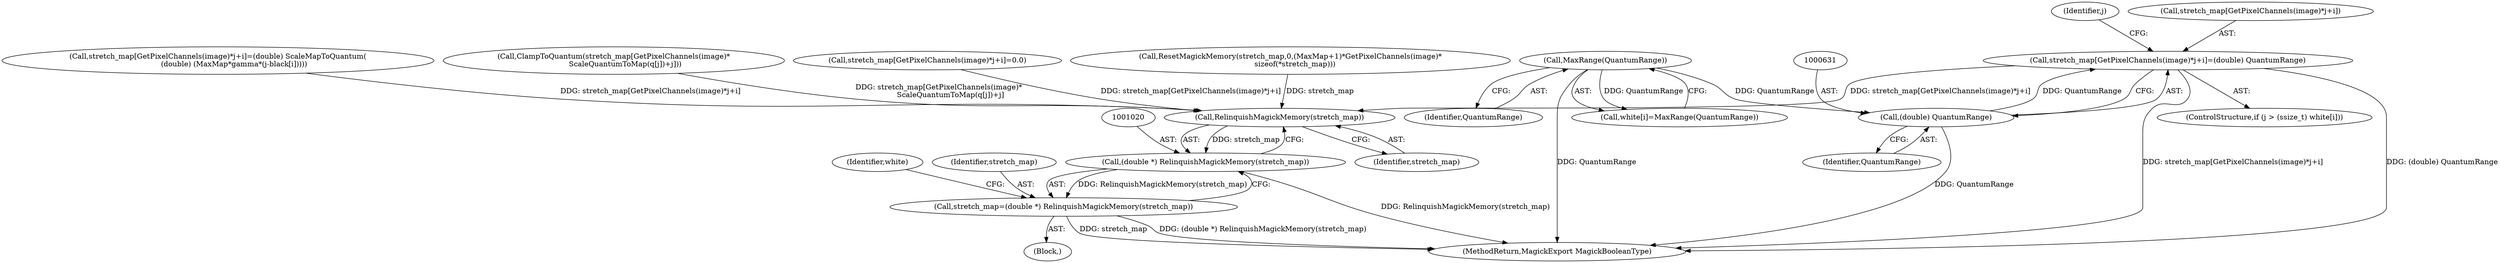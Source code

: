 digraph "0_ImageMagick_1cc6f0ccc92c20c7cab6c4a7335daf29c91f0d8e@array" {
"1000621" [label="(Call,stretch_map[GetPixelChannels(image)*j+i]=(double) QuantumRange)"];
"1000630" [label="(Call,(double) QuantumRange)"];
"1000450" [label="(Call,MaxRange(QuantumRange))"];
"1001021" [label="(Call,RelinquishMagickMemory(stretch_map))"];
"1001019" [label="(Call,(double *) RelinquishMagickMemory(stretch_map))"];
"1001017" [label="(Call,stretch_map=(double *) RelinquishMagickMemory(stretch_map))"];
"1000613" [label="(ControlStructure,if (j > (ssize_t) white[i]))"];
"1001019" [label="(Call,(double *) RelinquishMagickMemory(stretch_map))"];
"1001017" [label="(Call,stretch_map=(double *) RelinquishMagickMemory(stretch_map))"];
"1000544" [label="(Call,ResetMagickMemory(stretch_map,0,(MaxMap+1)*GetPixelChannels(image)*\n    sizeof(*stretch_map)))"];
"1000581" [label="(Identifier,j)"];
"1000642" [label="(Call,stretch_map[GetPixelChannels(image)*j+i]=(double) ScaleMapToQuantum(\n              (double) (MaxMap*gamma*(j-black[i]))))"];
"1000632" [label="(Identifier,QuantumRange)"];
"1001021" [label="(Call,RelinquishMagickMemory(stretch_map))"];
"1000622" [label="(Call,stretch_map[GetPixelChannels(image)*j+i])"];
"1000630" [label="(Call,(double) QuantumRange)"];
"1001018" [label="(Identifier,stretch_map)"];
"1000621" [label="(Call,stretch_map[GetPixelChannels(image)*j+i]=(double) QuantumRange)"];
"1000111" [label="(Block,)"];
"1000446" [label="(Call,white[i]=MaxRange(QuantumRange))"];
"1001024" [label="(Identifier,white)"];
"1000961" [label="(Call,ClampToQuantum(stretch_map[GetPixelChannels(image)*\n          ScaleQuantumToMap(q[j])+j]))"];
"1000450" [label="(Call,MaxRange(QuantumRange))"];
"1001037" [label="(MethodReturn,MagickExport MagickBooleanType)"];
"1001022" [label="(Identifier,stretch_map)"];
"1000451" [label="(Identifier,QuantumRange)"];
"1000602" [label="(Call,stretch_map[GetPixelChannels(image)*j+i]=0.0)"];
"1000621" -> "1000613"  [label="AST: "];
"1000621" -> "1000630"  [label="CFG: "];
"1000622" -> "1000621"  [label="AST: "];
"1000630" -> "1000621"  [label="AST: "];
"1000581" -> "1000621"  [label="CFG: "];
"1000621" -> "1001037"  [label="DDG: (double) QuantumRange"];
"1000621" -> "1001037"  [label="DDG: stretch_map[GetPixelChannels(image)*j+i]"];
"1000630" -> "1000621"  [label="DDG: QuantumRange"];
"1000621" -> "1001021"  [label="DDG: stretch_map[GetPixelChannels(image)*j+i]"];
"1000630" -> "1000632"  [label="CFG: "];
"1000631" -> "1000630"  [label="AST: "];
"1000632" -> "1000630"  [label="AST: "];
"1000630" -> "1001037"  [label="DDG: QuantumRange"];
"1000450" -> "1000630"  [label="DDG: QuantumRange"];
"1000450" -> "1000446"  [label="AST: "];
"1000450" -> "1000451"  [label="CFG: "];
"1000451" -> "1000450"  [label="AST: "];
"1000446" -> "1000450"  [label="CFG: "];
"1000450" -> "1001037"  [label="DDG: QuantumRange"];
"1000450" -> "1000446"  [label="DDG: QuantumRange"];
"1001021" -> "1001019"  [label="AST: "];
"1001021" -> "1001022"  [label="CFG: "];
"1001022" -> "1001021"  [label="AST: "];
"1001019" -> "1001021"  [label="CFG: "];
"1001021" -> "1001019"  [label="DDG: stretch_map"];
"1000642" -> "1001021"  [label="DDG: stretch_map[GetPixelChannels(image)*j+i]"];
"1000961" -> "1001021"  [label="DDG: stretch_map[GetPixelChannels(image)*\n          ScaleQuantumToMap(q[j])+j]"];
"1000544" -> "1001021"  [label="DDG: stretch_map"];
"1000602" -> "1001021"  [label="DDG: stretch_map[GetPixelChannels(image)*j+i]"];
"1001019" -> "1001017"  [label="AST: "];
"1001020" -> "1001019"  [label="AST: "];
"1001017" -> "1001019"  [label="CFG: "];
"1001019" -> "1001037"  [label="DDG: RelinquishMagickMemory(stretch_map)"];
"1001019" -> "1001017"  [label="DDG: RelinquishMagickMemory(stretch_map)"];
"1001017" -> "1000111"  [label="AST: "];
"1001018" -> "1001017"  [label="AST: "];
"1001024" -> "1001017"  [label="CFG: "];
"1001017" -> "1001037"  [label="DDG: stretch_map"];
"1001017" -> "1001037"  [label="DDG: (double *) RelinquishMagickMemory(stretch_map)"];
}
